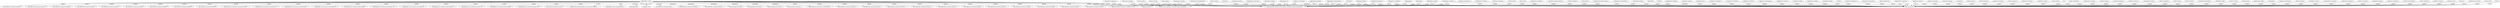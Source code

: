 strict digraph  {
"Betacoronavirus Bat SARS Cov Rs806/2006" [gbifkey=False];
"Betacoronavirus Severe acute respiratory syndrome-related coronavirus" [gbifkey=False];
"Bat SARS-like coronavirus Rs3262-1" [gbifkey=False];
"Bat SARS-like coronavirus Rs4110" [gbifkey=False];
"Bat SARS-like coronavirus Rs3267-1" [gbifkey=False];
"Bat SARS-like coronavirus Rs3262-2" [gbifkey=False];
"Bat SARS-like coronavirus Rs4087-2" [gbifkey=False];
"Bat SARS-like coronavirus Rs4080" [gbifkey=False];
"Bat SARS-like coronavirus Rs4087-1" [gbifkey=False];
"Bat SARS-like coronavirus Rs4085" [gbifkey=False];
"Bat SARS-like coronavirus Rs4090" [gbifkey=False];
"Bat SARS-like coronavirus Rs4097" [gbifkey=False];
"Bat SARS-like coronavirus Rs3369" [gbifkey=False];
"Bat SARS-like coronavirus Rs4075" [gbifkey=False];
"Bat SARS-like coronavirus Rs3267-2" [gbifkey=False];
"Bat SARS-like coronavirus Rs4084" [gbifkey=False];
"Bat SARS-like coronavirus Rs4081" [gbifkey=False];
"Bat SARS-like coronavirus Rs4105" [gbifkey=False];
"Bat SARS-like coronavirus Rs4108" [gbifkey=False];
"Bat SARS-like coronavirus Rs4092" [gbifkey=False];
"Bat SARS-like coronavirus Rs4096" [gbifkey=False];
"Bat SARS-like coronavirus Rs4079" [gbifkey=False];
"Betacoronavirus SARS-like coronavirus WIV16" [gbifkey=False];
"Rhinolophus bat coronavirus BtCoV/4017-1" [gbifkey=False];
"Rhinolophus bat coronavirus BtCoV/4030-2" [gbifkey=False];
"Rhinolophus bat coronavirus BtCoV/4030-1" [gbifkey=False];
"Rhinolophus bat coronavirus BtCov/3990" [gbifkey=False];
"Rhinolophus bat coronavirus BtCoV/4017-2" [gbifkey=False];
"Rhinolophus bat coronavirus BtCoV/3992-2" [gbifkey=False];
"Rhinolophus bat coronavirus BtCoV/3992-1" [gbifkey=False];
"Rhinolophus bat coronavirus BtCoV/3772" [gbifkey=False];
"Rhinolophus bat coronavirus BtCoV/4060" [gbifkey=False];
"Rhinolophus bat coronavirus BtCoV/3716" [gbifkey=False];
"Bat coronavirus RsBtCoV/3716" [gbifkey=False];
"Bat coronavirus" [gbifkey=False];
"Alphacoronavirus Coronavirus PREDICT CoV-37" [gbifkey=False];
"Alphacoronavirus Rhinolophus bat coronavirus HKU32" [gbifkey=False];
"Rhinolophus sinicus bocaparvovirus" [gbifkey=False];
"Rhinolophus bat" [gbifkey=2432611];
"Longquan virus" [gbifkey=False];
"Bat SARS-like coronavirus WIV1" [gbifkey=False];
"Bat SARS-like coronavirus RsSHC014" [gbifkey=False];
"Bat SARS-like coronavirus Rs3367" [gbifkey=False];
"Bat picornavirus 3" [gbifkey=False];
"Bat mastadenovirus WIV9" [gbifkey=False];
"Bat mastadenovirus WIV11" [gbifkey=False];
"Bat mastadenovirus WIV10" [gbifkey=False];
"Bat associated circovirus 7" [gbifkey=10148948];
"Severe acute respiratory syndrome-related coronavirus" [gbifkey=10069196];
"Rhinolophus sinicus" [gbifkey=7261959];
"Homo sapiens" [gbifkey=2436436];
"Paguma larvata" [gbifkey=2434654];
"Paradoxurus hermaphroditus" [gbifkey=2434708];
Viverridae [gbifkey=5312];
Chiroptera [gbifkey=734];
"Mus musculus" [gbifkey=7429082];
"Rhinolophus ferrumequinum" [gbifkey=2432655];
"Rhinolophus macrotis" [gbifkey=2432652];
"Chlorocebus aethiops" [gbifkey=2436566];
"Chaerephon plicata" [gbifkey=5707214];
"Rhinolophus pusillus" [gbifkey=2432639];
"Rhinolophus cornutus" [gbifkey=2432627];
"Rhinolophus affinis" [gbifkey=2432641];
"Rhinolophus monoceros" [gbifkey=2432646];
"Rhinolophus thomasi" [gbifkey=2432660];
"Rhinolophus rex" [gbifkey=2432619];
"Rhinolophus pearsonii" [gbifkey=2432658];
"Miniopterus schreibersi" [gbifkey=9796816];
"Aselliscus stoliczkanus" [gbifkey=2432598];
"Hipposideros armiger" [gbifkey=5218572];
Hipposideros [gbifkey=5218553];
Rhinolophus [gbifkey=2432611];
"Hipposideros lekaguli" [gbifkey=5218582];
"Cynopterus sphinx" [gbifkey=2432836];
"Megaderma lyra" [gbifkey=2433351];
"Miniopterus magnater" [gbifkey=2432503];
"Cynopterus brachyotis" [gbifkey=2432837];
"Miniopterus pusillus" [gbifkey=2432506];
"Taphozous melanopogon" [gbifkey=5218745];
"Hipposideros larvatus" [gbifkey=5218600];
"Scotophilus kuhlii" [gbifkey=5218528];
"Rhinolophus shameli" [gbifkey=2432623];
"Scotophilus heathii" [gbifkey=5707090];
Artibeus [gbifkey=2433258];
"Rousettus aegyptiacus" [gbifkey=2432953];
"Rousettus leschenaultii" [gbifkey=7261759];
"Myotis daubentonii" [gbifkey=2432439];
"Hipposideros cineraceus" [gbifkey=5218587];
"Megaerops kusnotoi" [gbifkey=2432918];
"Murina leucogaster" [gbifkey=2432330];
"Eonycteris spelaea" [gbifkey=2432968];
Cynopterus [gbifkey=2432832];
"Eidolon helvum" [gbifkey=2432851];
"Myotis ricketti" [gbifkey=2432410];
"Myotis fimbriatus" [gbifkey=4266430];
"Eptesicus serotinus" [gbifkey=2432359];
"Myotis pequinius" [gbifkey=2432454];
"Pipistrellus abramus" [gbifkey=5707125];
"Vespertilio sinensis" [gbifkey=7261801];
"Myotis davidii" [gbifkey=4266349];
"Ia io" [gbifkey=2432577];
"Myotis siligorensis" [gbifkey=2432449];
"Tylonycteris pachypus" [gbifkey=2432343];
"Myotis lucifugus" [gbifkey=2432406];
"Myotis emarginatus" [gbifkey=2432470];
"Molossus molossus" [gbifkey=5218725];
"Glossophaga soricina" [gbifkey=2433194];
"Myotis oxygnathus" [gbifkey=4266394];
"Myotis myotis" [gbifkey=2432416];
"Myotis nattereri" [gbifkey=2432389];
"Pipistrellus pipistrellus" [gbifkey=5218465];
"Pipistrellus kuhlii" [gbifkey=5218464];
"Plecotus auritus" [gbifkey=5218507];
"Pteropus lylei" [gbifkey=5218678];
"Hipposideros caffer" [gbifkey=5218575];
Chaerephon [gbifkey=2433028];
"Otomops martiensseni" [gbifkey=2433022];
"Mops condylurus" [gbifkey=2433075];
"Miniopterus minor" [gbifkey=2432510];
"Chaerephon leucogaster" [gbifkey=5707228];
"Pipistrellus pygmaeus" [gbifkey=5707150];
"Myotis dasycneme" [gbifkey=2432452];
"Hipposideros gigas" [gbifkey=5706915];
"Taphozous perforatus" [gbifkey=5218742];
"Myotis macrodactylus" [gbifkey=2432453];
"Myotis ikonnikovi" [gbifkey=2432431];
"Eptesicus nilssoni" [gbifkey=7261816];
"Molossus rufus" [gbifkey=5707248];
Eptesicus [gbifkey=2432345];
"Phyllostomus discolor" [gbifkey=2433280];
"Myotis petax" [gbifkey=8149385];
Myotis [gbifkey=2432384];
"Hypsugo alaschanicus" [gbifkey=4266280];
"Rhinolophus rhodesiae" [gbifkey=2432611];
"Triaenops menamena" [gbifkey=7540870];
"Triaenops afer" [gbifkey=8094400];
"Mops midas" [gbifkey=2433076];
"Mormopterus jugularis" [gbifkey=2433059];
"Rousettus madagascariensis" [gbifkey=2432950];
"Nycteris thebaica" [gbifkey=5218614];
Mormopterus [gbifkey=2433048];
"Rhinolophus landeri lobatus" [gbifkey=4266752];
"Miniopterus mossambicus" [gbifkey=7930627];
"Chaerephon pusillus" [gbifkey=5787333];
Pipistrellus [gbifkey=2432218];
Trichina [gbifkey=1458943];
"Miniopterus fuliginosus" [gbifkey=5787699];
"Rhinolophus sinicus" -> "Betacoronavirus Bat SARS Cov Rs806/2006"  [label=hasHost];
"Rhinolophus sinicus" -> "Betacoronavirus Severe acute respiratory syndrome-related coronavirus"  [label=hasHost];
"Rhinolophus sinicus" -> "Bat SARS-like coronavirus Rs3262-1"  [label=hasHost];
"Rhinolophus sinicus" -> "Bat SARS-like coronavirus Rs4110"  [label=hasHost];
"Rhinolophus sinicus" -> "Bat SARS-like coronavirus Rs3267-1"  [label=hasHost];
"Rhinolophus sinicus" -> "Bat SARS-like coronavirus Rs3262-2"  [label=hasHost];
"Rhinolophus sinicus" -> "Bat SARS-like coronavirus Rs4087-2"  [label=hasHost];
"Rhinolophus sinicus" -> "Bat SARS-like coronavirus Rs4080"  [label=hasHost];
"Rhinolophus sinicus" -> "Bat SARS-like coronavirus Rs4087-1"  [label=hasHost];
"Rhinolophus sinicus" -> "Bat SARS-like coronavirus Rs4085"  [label=hasHost];
"Rhinolophus sinicus" -> "Bat SARS-like coronavirus Rs4090"  [label=hasHost];
"Rhinolophus sinicus" -> "Bat SARS-like coronavirus Rs4097"  [label=hasHost];
"Rhinolophus sinicus" -> "Bat SARS-like coronavirus Rs3369"  [label=hasHost];
"Rhinolophus sinicus" -> "Bat SARS-like coronavirus Rs4075"  [label=hasHost];
"Rhinolophus sinicus" -> "Bat SARS-like coronavirus Rs3267-2"  [label=hasHost];
"Rhinolophus sinicus" -> "Bat SARS-like coronavirus Rs4084"  [label=hasHost];
"Rhinolophus sinicus" -> "Bat SARS-like coronavirus Rs4081"  [label=hasHost];
"Rhinolophus sinicus" -> "Bat SARS-like coronavirus Rs4105"  [label=hasHost];
"Rhinolophus sinicus" -> "Bat SARS-like coronavirus Rs4108"  [label=hasHost];
"Rhinolophus sinicus" -> "Bat SARS-like coronavirus Rs4092"  [label=hasHost];
"Rhinolophus sinicus" -> "Bat SARS-like coronavirus Rs4096"  [label=hasHost];
"Rhinolophus sinicus" -> "Bat SARS-like coronavirus Rs4079"  [label=hasHost];
"Rhinolophus sinicus" -> "Betacoronavirus SARS-like coronavirus WIV16"  [label=hasHost];
"Rhinolophus sinicus" -> "Rhinolophus bat coronavirus BtCoV/4017-1"  [label=hasHost];
"Rhinolophus sinicus" -> "Rhinolophus bat coronavirus BtCoV/4030-2"  [label=hasHost];
"Rhinolophus sinicus" -> "Rhinolophus bat coronavirus BtCoV/4030-1"  [label=hasHost];
"Rhinolophus sinicus" -> "Rhinolophus bat coronavirus BtCov/3990"  [label=hasHost];
"Rhinolophus sinicus" -> "Rhinolophus bat coronavirus BtCoV/4017-2"  [label=hasHost];
"Rhinolophus sinicus" -> "Rhinolophus bat coronavirus BtCoV/3992-2"  [label=hasHost];
"Rhinolophus sinicus" -> "Rhinolophus bat coronavirus BtCoV/3992-1"  [label=hasHost];
"Rhinolophus sinicus" -> "Rhinolophus bat coronavirus BtCoV/3772"  [label=hasHost];
"Rhinolophus sinicus" -> "Rhinolophus bat coronavirus BtCoV/4060"  [label=hasHost];
"Rhinolophus sinicus" -> "Rhinolophus bat coronavirus BtCoV/3716"  [label=hasHost];
"Rhinolophus sinicus" -> "Bat coronavirus RsBtCoV/3716"  [label=hasHost];
"Rhinolophus sinicus" -> "Bat coronavirus"  [label=hasHost];
"Rhinolophus sinicus" -> "Alphacoronavirus Coronavirus PREDICT CoV-37"  [label=hasHost];
"Rhinolophus sinicus" -> "Alphacoronavirus Rhinolophus bat coronavirus HKU32"  [label=hasHost];
"Rhinolophus sinicus" -> "Rhinolophus sinicus bocaparvovirus"  [label=pathogenOf];
"Rhinolophus sinicus" -> "Rhinolophus bat"  [label=pathogenOf];
"Rhinolophus sinicus" -> "Longquan virus"  [label=pathogenOf];
"Rhinolophus sinicus" -> "Bat SARS-like coronavirus WIV1"  [label=pathogenOf];
"Rhinolophus sinicus" -> "Bat SARS-like coronavirus RsSHC014"  [label=pathogenOf];
"Rhinolophus sinicus" -> "Bat SARS-like coronavirus Rs3367"  [label=pathogenOf];
"Rhinolophus sinicus" -> "Bat picornavirus 3"  [label=pathogenOf];
"Rhinolophus sinicus" -> "Bat mastadenovirus WIV9"  [label=pathogenOf];
"Rhinolophus sinicus" -> "Bat mastadenovirus WIV11"  [label=pathogenOf];
"Rhinolophus sinicus" -> "Bat mastadenovirus WIV10"  [label=pathogenOf];
"Rhinolophus sinicus" -> "Bat associated circovirus 7"  [label=pathogenOf];
"Rhinolophus sinicus" -> "Severe acute respiratory syndrome-related coronavirus"  [label=hasHost];
"Homo sapiens" -> "Betacoronavirus Severe acute respiratory syndrome-related coronavirus"  [label=hasHost];
"Homo sapiens" -> "Severe acute respiratory syndrome-related coronavirus"  [label=hasHost];
"Paguma larvata" -> "Betacoronavirus Severe acute respiratory syndrome-related coronavirus"  [label=hasHost];
"Paguma larvata" -> "Severe acute respiratory syndrome-related coronavirus"  [label=hasHost];
"Paradoxurus hermaphroditus" -> "Betacoronavirus Severe acute respiratory syndrome-related coronavirus"  [label=hasHost];
Viverridae -> "Betacoronavirus Severe acute respiratory syndrome-related coronavirus"  [label=hasHost];
Chiroptera -> "Betacoronavirus Severe acute respiratory syndrome-related coronavirus"  [label=hasHost];
Chiroptera -> "Bat coronavirus"  [label=hasHost];
"Mus musculus" -> "Betacoronavirus Severe acute respiratory syndrome-related coronavirus"  [label=hasHost];
"Mus musculus" -> "Severe acute respiratory syndrome-related coronavirus"  [label=hasHost];
"Rhinolophus ferrumequinum" -> "Betacoronavirus Severe acute respiratory syndrome-related coronavirus"  [label=hasHost];
"Rhinolophus ferrumequinum" -> "Bat coronavirus"  [label=hasHost];
"Rhinolophus ferrumequinum" -> "Severe acute respiratory syndrome-related coronavirus"  [label=hasHost];
"Rhinolophus macrotis" -> "Betacoronavirus Severe acute respiratory syndrome-related coronavirus"  [label=hasHost];
"Rhinolophus macrotis" -> "Bat coronavirus"  [label=hasHost];
"Rhinolophus macrotis" -> "Severe acute respiratory syndrome-related coronavirus"  [label=hasHost];
"Chlorocebus aethiops" -> "Betacoronavirus Severe acute respiratory syndrome-related coronavirus"  [label=hasHost];
"Chlorocebus aethiops" -> "Severe acute respiratory syndrome-related coronavirus"  [label=hasHost];
"Chaerephon plicata" -> "Betacoronavirus Severe acute respiratory syndrome-related coronavirus"  [label=hasHost];
"Rhinolophus pusillus" -> "Betacoronavirus Severe acute respiratory syndrome-related coronavirus"  [label=hasHost];
"Rhinolophus pusillus" -> "Bat coronavirus"  [label=hasHost];
"Rhinolophus cornutus" -> "Betacoronavirus Severe acute respiratory syndrome-related coronavirus"  [label=hasHost];
"Rhinolophus cornutus" -> "Bat coronavirus"  [label=hasHost];
"Rhinolophus affinis" -> "Betacoronavirus Severe acute respiratory syndrome-related coronavirus"  [label=hasHost];
"Rhinolophus affinis" -> "Bat coronavirus"  [label=hasHost];
"Rhinolophus monoceros" -> "Betacoronavirus Severe acute respiratory syndrome-related coronavirus"  [label=hasHost];
"Rhinolophus thomasi" -> "Betacoronavirus Severe acute respiratory syndrome-related coronavirus"  [label=hasHost];
"Rhinolophus rex" -> "Betacoronavirus Severe acute respiratory syndrome-related coronavirus"  [label=hasHost];
"Rhinolophus pearsonii" -> "Betacoronavirus Severe acute respiratory syndrome-related coronavirus"  [label=hasHost];
"Rhinolophus pearsonii" -> "Bat coronavirus"  [label=hasHost];
"Miniopterus schreibersi" -> "Betacoronavirus Severe acute respiratory syndrome-related coronavirus"  [label=hasHost];
"Miniopterus schreibersi" -> "Bat coronavirus"  [label=hasHost];
"Aselliscus stoliczkanus" -> "Betacoronavirus Severe acute respiratory syndrome-related coronavirus"  [label=hasHost];
"Hipposideros armiger" -> "Betacoronavirus Severe acute respiratory syndrome-related coronavirus"  [label=hasHost];
"Hipposideros armiger" -> "Bat coronavirus"  [label=hasHost];
"Hipposideros armiger" -> "Bat picornavirus 3"  [label=pathogenOf];
Hipposideros -> "Betacoronavirus Severe acute respiratory syndrome-related coronavirus"  [label=hasHost];
Hipposideros -> "Bat coronavirus"  [label=hasHost];
Rhinolophus -> "Betacoronavirus Severe acute respiratory syndrome-related coronavirus"  [label=hasHost];
Rhinolophus -> "Bat coronavirus"  [label=hasHost];
"Hipposideros lekaguli" -> "Bat coronavirus"  [label=hasHost];
"Cynopterus sphinx" -> "Bat coronavirus"  [label=hasHost];
"Megaderma lyra" -> "Bat coronavirus"  [label=hasHost];
"Miniopterus magnater" -> "Bat coronavirus"  [label=hasHost];
"Cynopterus brachyotis" -> "Bat coronavirus"  [label=hasHost];
"Miniopterus pusillus" -> "Bat coronavirus"  [label=hasHost];
"Taphozous melanopogon" -> "Bat coronavirus"  [label=hasHost];
"Hipposideros larvatus" -> "Bat coronavirus"  [label=hasHost];
"Scotophilus kuhlii" -> "Bat coronavirus"  [label=hasHost];
"Rhinolophus shameli" -> "Bat coronavirus"  [label=hasHost];
"Scotophilus heathii" -> "Bat coronavirus"  [label=hasHost];
Artibeus -> "Bat coronavirus"  [label=hasHost];
"Rousettus aegyptiacus" -> "Bat coronavirus"  [label=hasHost];
"Rousettus leschenaultii" -> "Bat coronavirus"  [label=hasHost];
"Myotis daubentonii" -> "Bat coronavirus"  [label=hasHost];
"Hipposideros cineraceus" -> "Bat coronavirus"  [label=hasHost];
"Megaerops kusnotoi" -> "Bat coronavirus"  [label=hasHost];
"Murina leucogaster" -> "Bat coronavirus"  [label=hasHost];
"Eonycteris spelaea" -> "Bat coronavirus"  [label=hasHost];
Cynopterus -> "Bat coronavirus"  [label=hasHost];
"Eidolon helvum" -> "Bat coronavirus"  [label=hasHost];
"Myotis ricketti" -> "Bat coronavirus"  [label=hasHost];
"Myotis ricketti" -> "Alphacoronavirus Coronavirus PREDICT CoV-37"  [label=hasHost];
"Myotis fimbriatus" -> "Bat coronavirus"  [label=hasHost];
"Eptesicus serotinus" -> "Bat coronavirus"  [label=hasHost];
"Myotis pequinius" -> "Bat coronavirus"  [label=hasHost];
"Pipistrellus abramus" -> "Bat coronavirus"  [label=hasHost];
"Vespertilio sinensis" -> "Bat coronavirus"  [label=hasHost];
"Myotis davidii" -> "Bat coronavirus"  [label=hasHost];
"Ia io" -> "Bat coronavirus"  [label=hasHost];
"Myotis siligorensis" -> "Bat coronavirus"  [label=hasHost];
"Tylonycteris pachypus" -> "Bat coronavirus"  [label=hasHost];
"Myotis lucifugus" -> "Bat coronavirus"  [label=hasHost];
"Myotis emarginatus" -> "Bat coronavirus"  [label=hasHost];
"Molossus molossus" -> "Bat coronavirus"  [label=hasHost];
"Glossophaga soricina" -> "Bat coronavirus"  [label=hasHost];
"Myotis oxygnathus" -> "Bat coronavirus"  [label=hasHost];
"Myotis myotis" -> "Bat coronavirus"  [label=hasHost];
"Myotis nattereri" -> "Bat coronavirus"  [label=hasHost];
"Pipistrellus pipistrellus" -> "Bat coronavirus"  [label=hasHost];
"Pipistrellus kuhlii" -> "Bat coronavirus"  [label=hasHost];
"Plecotus auritus" -> "Bat coronavirus"  [label=hasHost];
"Pteropus lylei" -> "Bat coronavirus"  [label=hasHost];
"Hipposideros caffer" -> "Bat coronavirus"  [label=hasHost];
Chaerephon -> "Bat coronavirus"  [label=hasHost];
"Otomops martiensseni" -> "Bat coronavirus"  [label=hasHost];
"Mops condylurus" -> "Bat coronavirus"  [label=hasHost];
"Miniopterus minor" -> "Bat coronavirus"  [label=hasHost];
"Chaerephon leucogaster" -> "Bat coronavirus"  [label=hasHost];
"Pipistrellus pygmaeus" -> "Bat coronavirus"  [label=hasHost];
"Myotis dasycneme" -> "Bat coronavirus"  [label=hasHost];
"Hipposideros gigas" -> "Bat coronavirus"  [label=hasHost];
"Taphozous perforatus" -> "Bat coronavirus"  [label=hasHost];
"Myotis macrodactylus" -> "Bat coronavirus"  [label=hasHost];
"Myotis ikonnikovi" -> "Bat coronavirus"  [label=hasHost];
"Eptesicus nilssoni" -> "Bat coronavirus"  [label=hasHost];
"Molossus rufus" -> "Bat coronavirus"  [label=hasHost];
Eptesicus -> "Bat coronavirus"  [label=hasHost];
"Phyllostomus discolor" -> "Bat coronavirus"  [label=hasHost];
"Myotis petax" -> "Bat coronavirus"  [label=hasHost];
Myotis -> "Bat coronavirus"  [label=hasHost];
"Hypsugo alaschanicus" -> "Bat coronavirus"  [label=hasHost];
"Rhinolophus rhodesiae" -> "Bat coronavirus"  [label=hasHost];
"Triaenops menamena" -> "Bat coronavirus"  [label=hasHost];
"Triaenops afer" -> "Bat coronavirus"  [label=hasHost];
"Mops midas" -> "Bat coronavirus"  [label=hasHost];
"Mormopterus jugularis" -> "Bat coronavirus"  [label=hasHost];
"Rousettus madagascariensis" -> "Bat coronavirus"  [label=hasHost];
"Nycteris thebaica" -> "Bat coronavirus"  [label=hasHost];
Mormopterus -> "Bat coronavirus"  [label=hasHost];
"Rhinolophus landeri lobatus" -> "Bat coronavirus"  [label=hasHost];
"Miniopterus mossambicus" -> "Bat coronavirus"  [label=hasHost];
"Chaerephon pusillus" -> "Bat coronavirus"  [label=hasHost];
Pipistrellus -> "Bat coronavirus"  [label=hasHost];
Trichina -> "Bat coronavirus"  [label=pathogenOf];
"Miniopterus fuliginosus" -> "Alphacoronavirus Coronavirus PREDICT CoV-37"  [label=hasHost];
}
